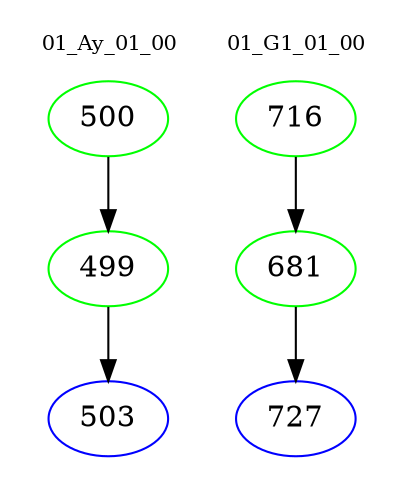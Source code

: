 digraph{
subgraph cluster_0 {
color = white
label = "01_Ay_01_00";
fontsize=10;
T0_500 [label="500", color="green"]
T0_500 -> T0_499 [color="black"]
T0_499 [label="499", color="green"]
T0_499 -> T0_503 [color="black"]
T0_503 [label="503", color="blue"]
}
subgraph cluster_1 {
color = white
label = "01_G1_01_00";
fontsize=10;
T1_716 [label="716", color="green"]
T1_716 -> T1_681 [color="black"]
T1_681 [label="681", color="green"]
T1_681 -> T1_727 [color="black"]
T1_727 [label="727", color="blue"]
}
}
